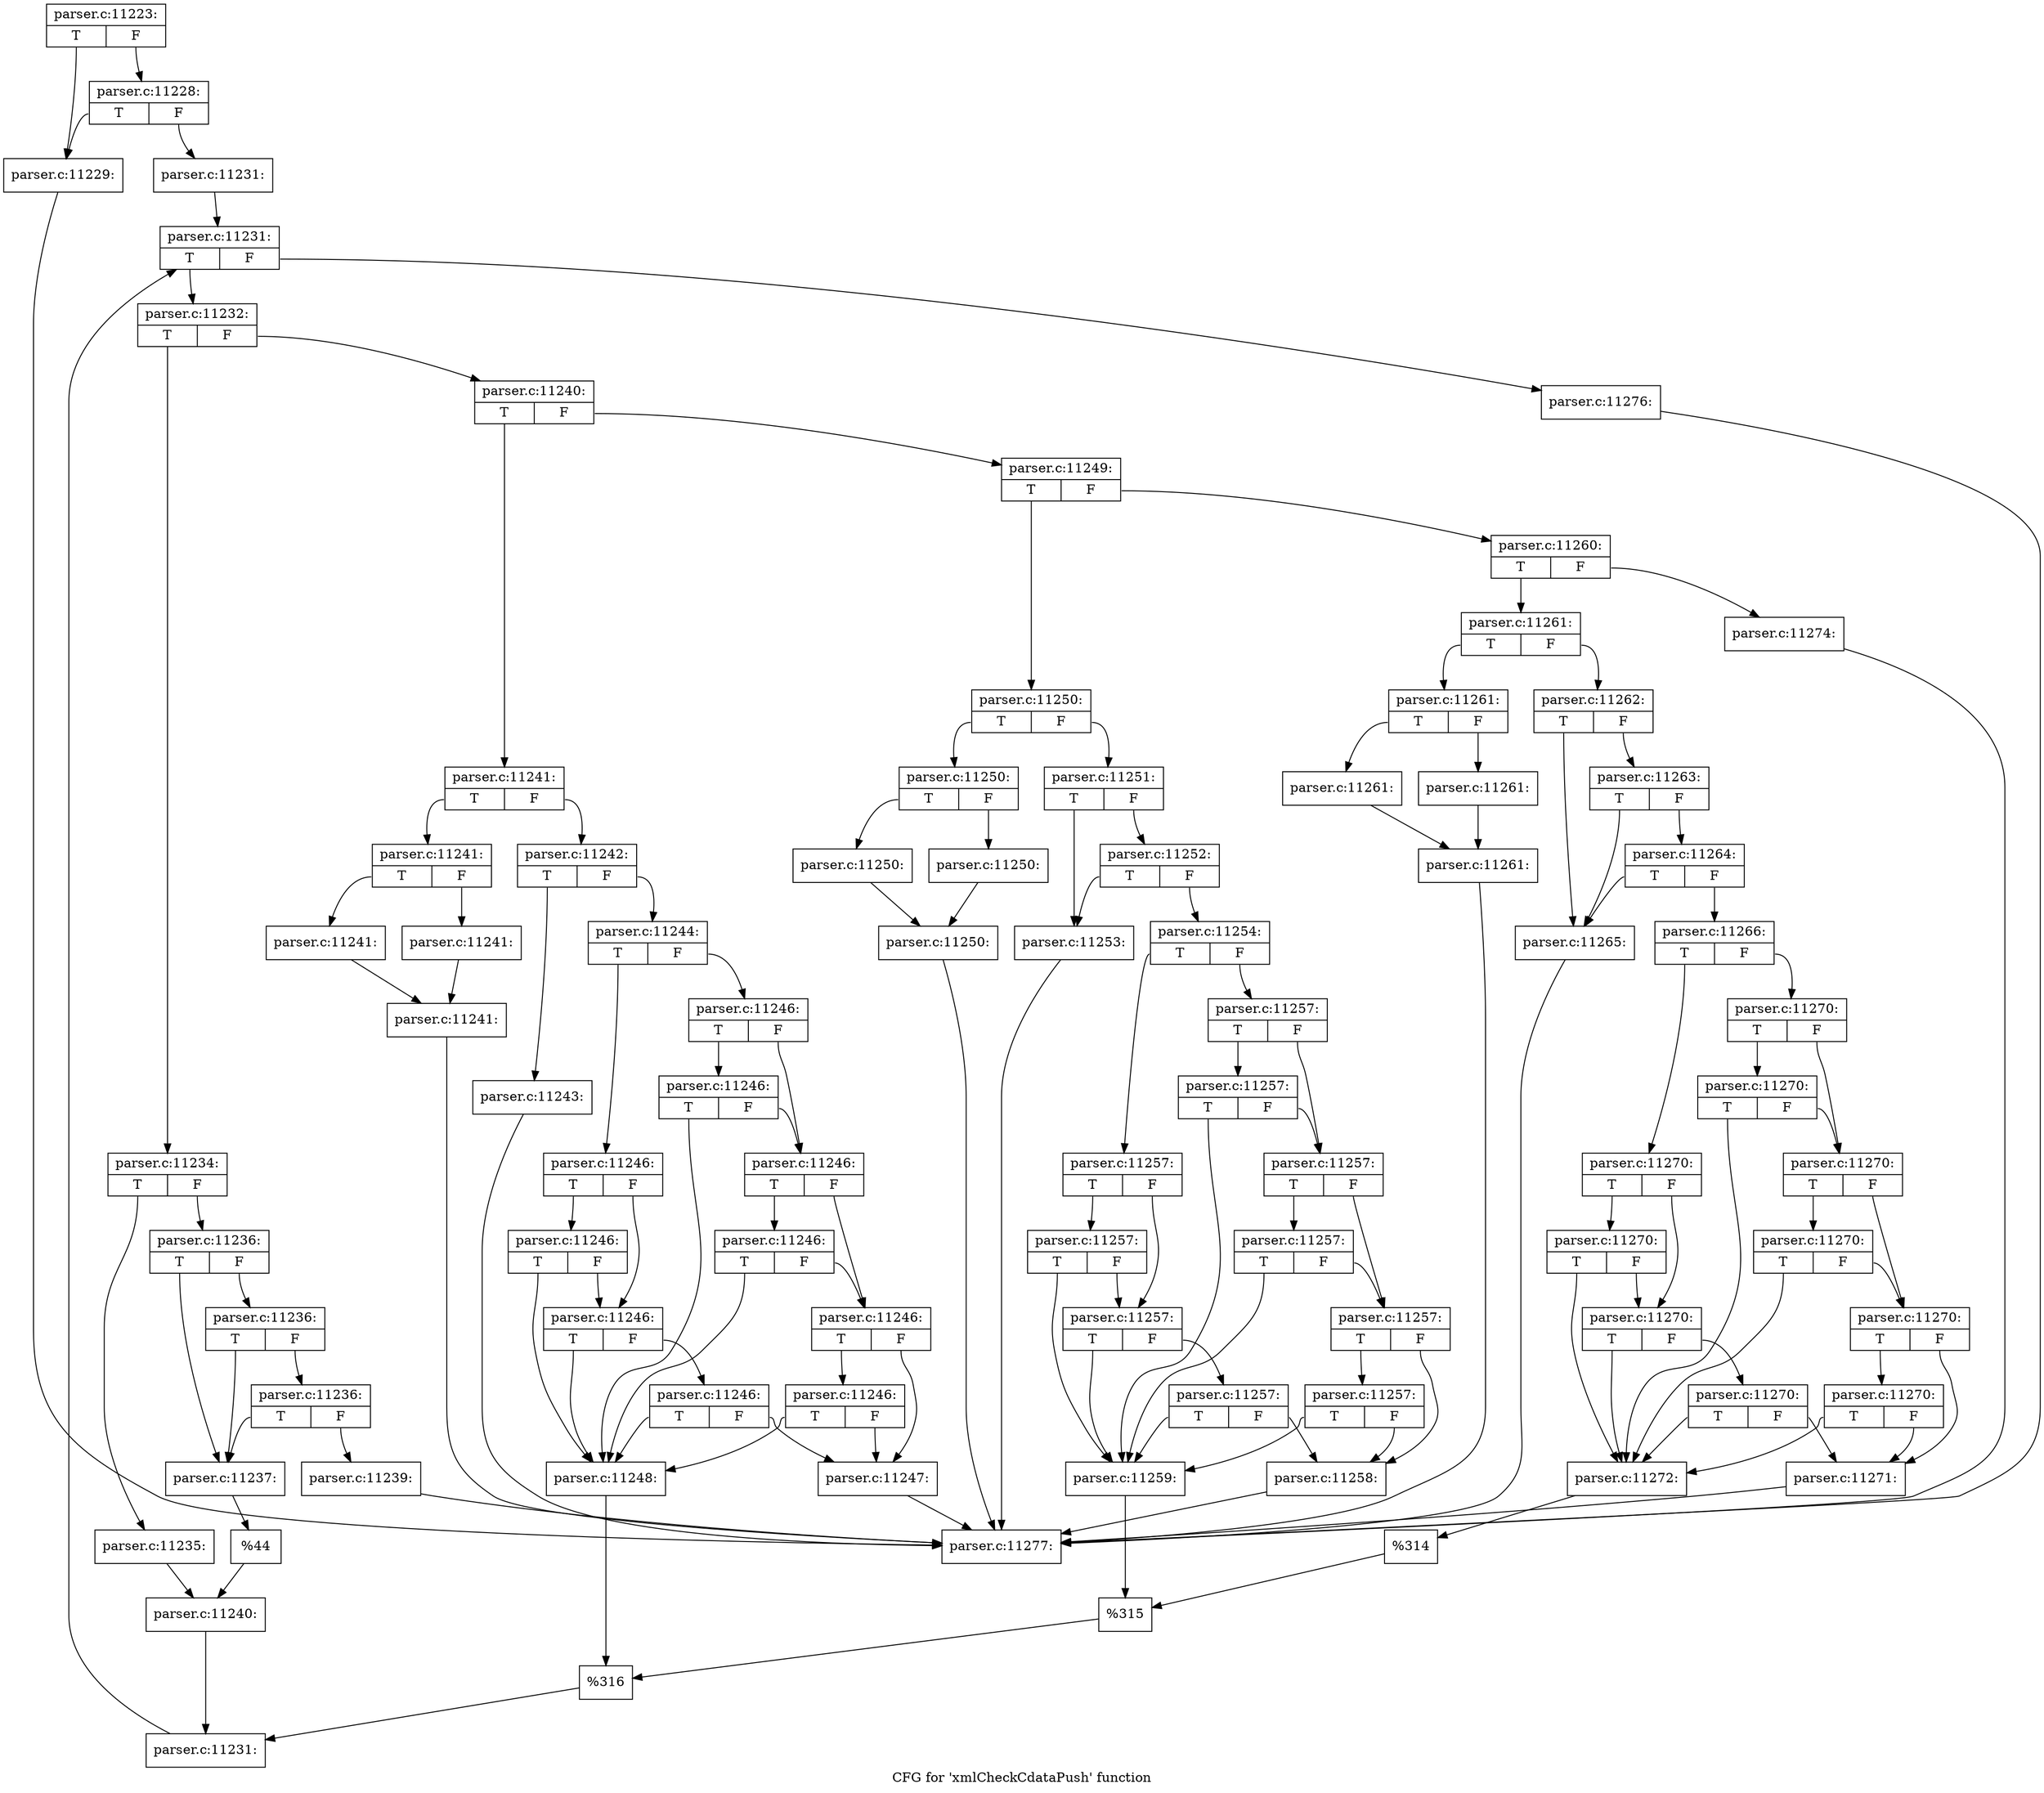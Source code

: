 digraph "CFG for 'xmlCheckCdataPush' function" {
	label="CFG for 'xmlCheckCdataPush' function";

	Node0x6371c20 [shape=record,label="{parser.c:11223:|{<s0>T|<s1>F}}"];
	Node0x6371c20:s0 -> Node0x6373290;
	Node0x6371c20:s1 -> Node0x6373330;
	Node0x6373330 [shape=record,label="{parser.c:11228:|{<s0>T|<s1>F}}"];
	Node0x6373330:s0 -> Node0x6373290;
	Node0x6373330:s1 -> Node0x63732e0;
	Node0x6373290 [shape=record,label="{parser.c:11229:}"];
	Node0x6373290 -> Node0x63726d0;
	Node0x63732e0 [shape=record,label="{parser.c:11231:}"];
	Node0x63732e0 -> Node0x6373b50;
	Node0x6373b50 [shape=record,label="{parser.c:11231:|{<s0>T|<s1>F}}"];
	Node0x6373b50:s0 -> Node0x6373de0;
	Node0x6373b50:s1 -> Node0x63739b0;
	Node0x6373de0 [shape=record,label="{parser.c:11232:|{<s0>T|<s1>F}}"];
	Node0x6373de0:s0 -> Node0x63743f0;
	Node0x6373de0:s1 -> Node0x6374490;
	Node0x63743f0 [shape=record,label="{parser.c:11234:|{<s0>T|<s1>F}}"];
	Node0x63743f0:s0 -> Node0x63749c0;
	Node0x63743f0:s1 -> Node0x6374a60;
	Node0x63749c0 [shape=record,label="{parser.c:11235:}"];
	Node0x63749c0 -> Node0x6374a10;
	Node0x6374a60 [shape=record,label="{parser.c:11236:|{<s0>T|<s1>F}}"];
	Node0x6374a60:s0 -> Node0x6374f70;
	Node0x6374a60:s1 -> Node0x63750e0;
	Node0x63750e0 [shape=record,label="{parser.c:11236:|{<s0>T|<s1>F}}"];
	Node0x63750e0:s0 -> Node0x6374f70;
	Node0x63750e0:s1 -> Node0x6375060;
	Node0x6375060 [shape=record,label="{parser.c:11236:|{<s0>T|<s1>F}}"];
	Node0x6375060:s0 -> Node0x6374f70;
	Node0x6375060:s1 -> Node0x6375010;
	Node0x6374f70 [shape=record,label="{parser.c:11237:}"];
	Node0x6374f70 -> Node0x6374fc0;
	Node0x6375010 [shape=record,label="{parser.c:11239:}"];
	Node0x6375010 -> Node0x63726d0;
	Node0x6374fc0 [shape=record,label="{%44}"];
	Node0x6374fc0 -> Node0x6374a10;
	Node0x6374a10 [shape=record,label="{parser.c:11240:}"];
	Node0x6374a10 -> Node0x6374440;
	Node0x6374490 [shape=record,label="{parser.c:11240:|{<s0>T|<s1>F}}"];
	Node0x6374490:s0 -> Node0x6375f70;
	Node0x6374490:s1 -> Node0x6376010;
	Node0x6375f70 [shape=record,label="{parser.c:11241:|{<s0>T|<s1>F}}"];
	Node0x6375f70:s0 -> Node0x6376580;
	Node0x6375f70:s1 -> Node0x63765d0;
	Node0x6376580 [shape=record,label="{parser.c:11241:|{<s0>T|<s1>F}}"];
	Node0x6376580:s0 -> Node0x63769f0;
	Node0x6376580:s1 -> Node0x6376a40;
	Node0x63769f0 [shape=record,label="{parser.c:11241:}"];
	Node0x63769f0 -> Node0x6376a90;
	Node0x6376a40 [shape=record,label="{parser.c:11241:}"];
	Node0x6376a40 -> Node0x6376a90;
	Node0x6376a90 [shape=record,label="{parser.c:11241:}"];
	Node0x6376a90 -> Node0x63726d0;
	Node0x63765d0 [shape=record,label="{parser.c:11242:|{<s0>T|<s1>F}}"];
	Node0x63765d0:s0 -> Node0x63770e0;
	Node0x63765d0:s1 -> Node0x6377130;
	Node0x63770e0 [shape=record,label="{parser.c:11243:}"];
	Node0x63770e0 -> Node0x63726d0;
	Node0x6377130 [shape=record,label="{parser.c:11244:|{<s0>T|<s1>F}}"];
	Node0x6377130:s0 -> Node0x6378790;
	Node0x6377130:s1 -> Node0x63787e0;
	Node0x6378790 [shape=record,label="{parser.c:11246:|{<s0>T|<s1>F}}"];
	Node0x6378790:s0 -> Node0x6378ad0;
	Node0x6378790:s1 -> Node0x6378a80;
	Node0x6378ad0 [shape=record,label="{parser.c:11246:|{<s0>T|<s1>F}}"];
	Node0x6378ad0:s0 -> Node0x6378740;
	Node0x6378ad0:s1 -> Node0x6378a80;
	Node0x6378a80 [shape=record,label="{parser.c:11246:|{<s0>T|<s1>F}}"];
	Node0x6378a80:s0 -> Node0x6378740;
	Node0x6378a80:s1 -> Node0x6378a30;
	Node0x6378a30 [shape=record,label="{parser.c:11246:|{<s0>T|<s1>F}}"];
	Node0x6378a30:s0 -> Node0x6378740;
	Node0x6378a30:s1 -> Node0x63786f0;
	Node0x63787e0 [shape=record,label="{parser.c:11246:|{<s0>T|<s1>F}}"];
	Node0x63787e0:s0 -> Node0x6379180;
	Node0x63787e0:s1 -> Node0x6379130;
	Node0x6379180 [shape=record,label="{parser.c:11246:|{<s0>T|<s1>F}}"];
	Node0x6379180:s0 -> Node0x6378740;
	Node0x6379180:s1 -> Node0x6379130;
	Node0x6379130 [shape=record,label="{parser.c:11246:|{<s0>T|<s1>F}}"];
	Node0x6379130:s0 -> Node0x63794b0;
	Node0x6379130:s1 -> Node0x63790e0;
	Node0x63794b0 [shape=record,label="{parser.c:11246:|{<s0>T|<s1>F}}"];
	Node0x63794b0:s0 -> Node0x6378740;
	Node0x63794b0:s1 -> Node0x63790e0;
	Node0x63790e0 [shape=record,label="{parser.c:11246:|{<s0>T|<s1>F}}"];
	Node0x63790e0:s0 -> Node0x63797e0;
	Node0x63790e0:s1 -> Node0x63786f0;
	Node0x63797e0 [shape=record,label="{parser.c:11246:|{<s0>T|<s1>F}}"];
	Node0x63797e0:s0 -> Node0x6378740;
	Node0x63797e0:s1 -> Node0x63786f0;
	Node0x63786f0 [shape=record,label="{parser.c:11247:}"];
	Node0x63786f0 -> Node0x63726d0;
	Node0x6378740 [shape=record,label="{parser.c:11248:}"];
	Node0x6378740 -> Node0x6375fc0;
	Node0x6376010 [shape=record,label="{parser.c:11249:|{<s0>T|<s1>F}}"];
	Node0x6376010:s0 -> Node0x637a0b0;
	Node0x6376010:s1 -> Node0x637a150;
	Node0x637a0b0 [shape=record,label="{parser.c:11250:|{<s0>T|<s1>F}}"];
	Node0x637a0b0:s0 -> Node0x637a6c0;
	Node0x637a0b0:s1 -> Node0x637a710;
	Node0x637a6c0 [shape=record,label="{parser.c:11250:|{<s0>T|<s1>F}}"];
	Node0x637a6c0:s0 -> Node0x637ab30;
	Node0x637a6c0:s1 -> Node0x637ab80;
	Node0x637ab30 [shape=record,label="{parser.c:11250:}"];
	Node0x637ab30 -> Node0x637abd0;
	Node0x637ab80 [shape=record,label="{parser.c:11250:}"];
	Node0x637ab80 -> Node0x637abd0;
	Node0x637abd0 [shape=record,label="{parser.c:11250:}"];
	Node0x637abd0 -> Node0x63726d0;
	Node0x637a710 [shape=record,label="{parser.c:11251:|{<s0>T|<s1>F}}"];
	Node0x637a710:s0 -> Node0x637b220;
	Node0x637a710:s1 -> Node0x637b2c0;
	Node0x637b2c0 [shape=record,label="{parser.c:11252:|{<s0>T|<s1>F}}"];
	Node0x637b2c0:s0 -> Node0x637b220;
	Node0x637b2c0:s1 -> Node0x637b270;
	Node0x637b220 [shape=record,label="{parser.c:11253:}"];
	Node0x637b220 -> Node0x63726d0;
	Node0x637b270 [shape=record,label="{parser.c:11254:|{<s0>T|<s1>F}}"];
	Node0x637b270:s0 -> Node0x637d710;
	Node0x637b270:s1 -> Node0x637d760;
	Node0x637d710 [shape=record,label="{parser.c:11257:|{<s0>T|<s1>F}}"];
	Node0x637d710:s0 -> Node0x637da50;
	Node0x637d710:s1 -> Node0x637da00;
	Node0x637da50 [shape=record,label="{parser.c:11257:|{<s0>T|<s1>F}}"];
	Node0x637da50:s0 -> Node0x637d6c0;
	Node0x637da50:s1 -> Node0x637da00;
	Node0x637da00 [shape=record,label="{parser.c:11257:|{<s0>T|<s1>F}}"];
	Node0x637da00:s0 -> Node0x637d6c0;
	Node0x637da00:s1 -> Node0x637d9b0;
	Node0x637d9b0 [shape=record,label="{parser.c:11257:|{<s0>T|<s1>F}}"];
	Node0x637d9b0:s0 -> Node0x637d6c0;
	Node0x637d9b0:s1 -> Node0x637d670;
	Node0x637d760 [shape=record,label="{parser.c:11257:|{<s0>T|<s1>F}}"];
	Node0x637d760:s0 -> Node0x637e100;
	Node0x637d760:s1 -> Node0x637e0b0;
	Node0x637e100 [shape=record,label="{parser.c:11257:|{<s0>T|<s1>F}}"];
	Node0x637e100:s0 -> Node0x637d6c0;
	Node0x637e100:s1 -> Node0x637e0b0;
	Node0x637e0b0 [shape=record,label="{parser.c:11257:|{<s0>T|<s1>F}}"];
	Node0x637e0b0:s0 -> Node0x637e430;
	Node0x637e0b0:s1 -> Node0x637e060;
	Node0x637e430 [shape=record,label="{parser.c:11257:|{<s0>T|<s1>F}}"];
	Node0x637e430:s0 -> Node0x637d6c0;
	Node0x637e430:s1 -> Node0x637e060;
	Node0x637e060 [shape=record,label="{parser.c:11257:|{<s0>T|<s1>F}}"];
	Node0x637e060:s0 -> Node0x637e760;
	Node0x637e060:s1 -> Node0x637d670;
	Node0x637e760 [shape=record,label="{parser.c:11257:|{<s0>T|<s1>F}}"];
	Node0x637e760:s0 -> Node0x637d6c0;
	Node0x637e760:s1 -> Node0x637d670;
	Node0x637d670 [shape=record,label="{parser.c:11258:}"];
	Node0x637d670 -> Node0x63726d0;
	Node0x637d6c0 [shape=record,label="{parser.c:11259:}"];
	Node0x637d6c0 -> Node0x637a100;
	Node0x637a150 [shape=record,label="{parser.c:11260:|{<s0>T|<s1>F}}"];
	Node0x637a150:s0 -> Node0x637f030;
	Node0x637a150:s1 -> Node0x637f0d0;
	Node0x637f030 [shape=record,label="{parser.c:11261:|{<s0>T|<s1>F}}"];
	Node0x637f030:s0 -> Node0x637f600;
	Node0x637f030:s1 -> Node0x637f650;
	Node0x637f600 [shape=record,label="{parser.c:11261:|{<s0>T|<s1>F}}"];
	Node0x637f600:s0 -> Node0x637fa70;
	Node0x637f600:s1 -> Node0x637fac0;
	Node0x637fa70 [shape=record,label="{parser.c:11261:}"];
	Node0x637fa70 -> Node0x637fb10;
	Node0x637fac0 [shape=record,label="{parser.c:11261:}"];
	Node0x637fac0 -> Node0x637fb10;
	Node0x637fb10 [shape=record,label="{parser.c:11261:}"];
	Node0x637fb10 -> Node0x63726d0;
	Node0x637f650 [shape=record,label="{parser.c:11262:|{<s0>T|<s1>F}}"];
	Node0x637f650:s0 -> Node0x6380160;
	Node0x637f650:s1 -> Node0x6380280;
	Node0x6380280 [shape=record,label="{parser.c:11263:|{<s0>T|<s1>F}}"];
	Node0x6380280:s0 -> Node0x6380160;
	Node0x6380280:s1 -> Node0x6380200;
	Node0x6380200 [shape=record,label="{parser.c:11264:|{<s0>T|<s1>F}}"];
	Node0x6380200:s0 -> Node0x6380160;
	Node0x6380200:s1 -> Node0x63801b0;
	Node0x6380160 [shape=record,label="{parser.c:11265:}"];
	Node0x6380160 -> Node0x63726d0;
	Node0x63801b0 [shape=record,label="{parser.c:11266:|{<s0>T|<s1>F}}"];
	Node0x63801b0:s0 -> Node0x6383460;
	Node0x63801b0:s1 -> Node0x63834b0;
	Node0x6383460 [shape=record,label="{parser.c:11270:|{<s0>T|<s1>F}}"];
	Node0x6383460:s0 -> Node0x63837a0;
	Node0x6383460:s1 -> Node0x6383750;
	Node0x63837a0 [shape=record,label="{parser.c:11270:|{<s0>T|<s1>F}}"];
	Node0x63837a0:s0 -> Node0x6383410;
	Node0x63837a0:s1 -> Node0x6383750;
	Node0x6383750 [shape=record,label="{parser.c:11270:|{<s0>T|<s1>F}}"];
	Node0x6383750:s0 -> Node0x6383410;
	Node0x6383750:s1 -> Node0x6383700;
	Node0x6383700 [shape=record,label="{parser.c:11270:|{<s0>T|<s1>F}}"];
	Node0x6383700:s0 -> Node0x6383410;
	Node0x6383700:s1 -> Node0x63833c0;
	Node0x63834b0 [shape=record,label="{parser.c:11270:|{<s0>T|<s1>F}}"];
	Node0x63834b0:s0 -> Node0x6383e50;
	Node0x63834b0:s1 -> Node0x6383e00;
	Node0x6383e50 [shape=record,label="{parser.c:11270:|{<s0>T|<s1>F}}"];
	Node0x6383e50:s0 -> Node0x6383410;
	Node0x6383e50:s1 -> Node0x6383e00;
	Node0x6383e00 [shape=record,label="{parser.c:11270:|{<s0>T|<s1>F}}"];
	Node0x6383e00:s0 -> Node0x6384180;
	Node0x6383e00:s1 -> Node0x6383db0;
	Node0x6384180 [shape=record,label="{parser.c:11270:|{<s0>T|<s1>F}}"];
	Node0x6384180:s0 -> Node0x6383410;
	Node0x6384180:s1 -> Node0x6383db0;
	Node0x6383db0 [shape=record,label="{parser.c:11270:|{<s0>T|<s1>F}}"];
	Node0x6383db0:s0 -> Node0x63844b0;
	Node0x6383db0:s1 -> Node0x63833c0;
	Node0x63844b0 [shape=record,label="{parser.c:11270:|{<s0>T|<s1>F}}"];
	Node0x63844b0:s0 -> Node0x6383410;
	Node0x63844b0:s1 -> Node0x63833c0;
	Node0x63833c0 [shape=record,label="{parser.c:11271:}"];
	Node0x63833c0 -> Node0x63726d0;
	Node0x6383410 [shape=record,label="{parser.c:11272:}"];
	Node0x6383410 -> Node0x637f080;
	Node0x637f0d0 [shape=record,label="{parser.c:11274:}"];
	Node0x637f0d0 -> Node0x63726d0;
	Node0x637f080 [shape=record,label="{%314}"];
	Node0x637f080 -> Node0x637a100;
	Node0x637a100 [shape=record,label="{%315}"];
	Node0x637a100 -> Node0x6375fc0;
	Node0x6375fc0 [shape=record,label="{%316}"];
	Node0x6375fc0 -> Node0x6374440;
	Node0x6374440 [shape=record,label="{parser.c:11231:}"];
	Node0x6374440 -> Node0x6373b50;
	Node0x63739b0 [shape=record,label="{parser.c:11276:}"];
	Node0x63739b0 -> Node0x63726d0;
	Node0x63726d0 [shape=record,label="{parser.c:11277:}"];
}

